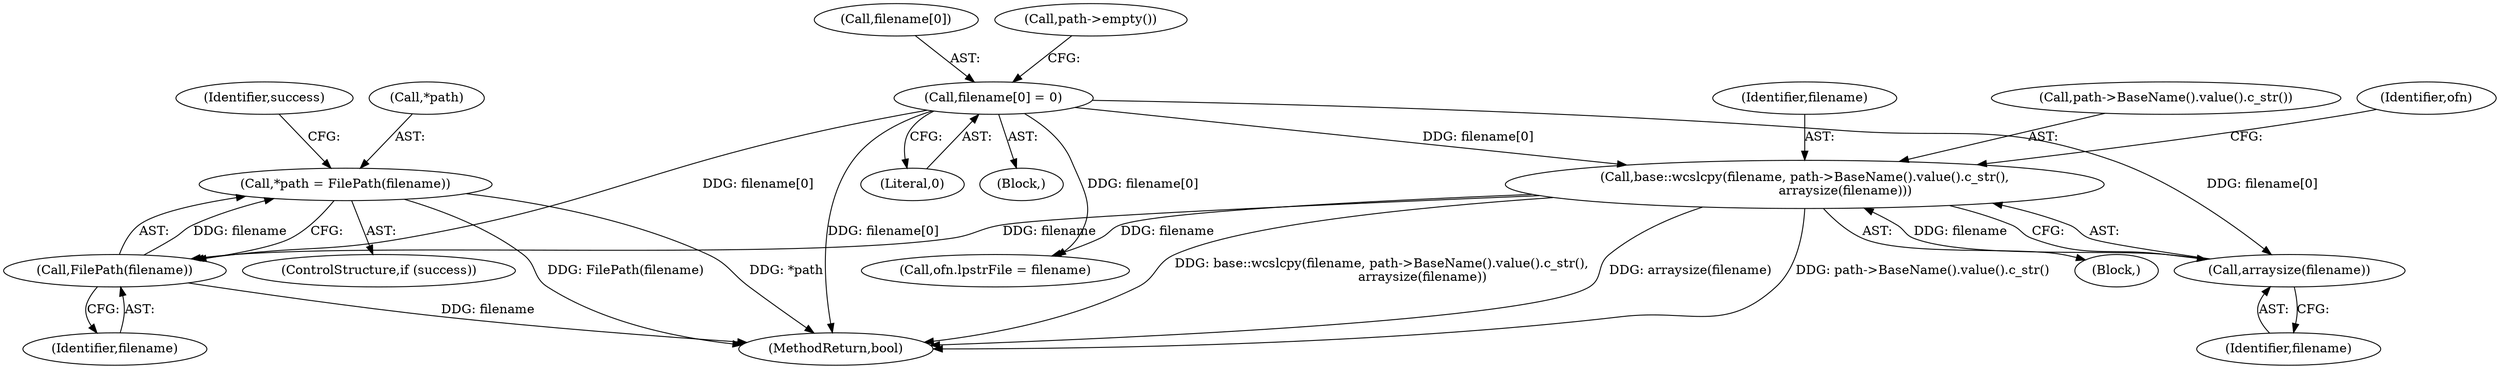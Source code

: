 digraph "0_Chrome_eb7971fdb0c3b76bacfb77c1ecc76459ef481f17@pointer" {
"1000211" [label="(Call,*path = FilePath(filename))"];
"1000214" [label="(Call,FilePath(filename))"];
"1000124" [label="(Call,filename[0] = 0)"];
"1000171" [label="(Call,base::wcslcpy(filename, path->BaseName().value().c_str(),\n                    arraysize(filename)))"];
"1000174" [label="(Call,arraysize(filename))"];
"1000173" [label="(Call,path->BaseName().value().c_str())"];
"1000218" [label="(MethodReturn,bool)"];
"1000125" [label="(Call,filename[0])"];
"1000176" [label="(Call,ofn.lpstrFile = filename)"];
"1000175" [label="(Identifier,filename)"];
"1000132" [label="(Call,path->empty())"];
"1000217" [label="(Identifier,success)"];
"1000171" [label="(Call,base::wcslcpy(filename, path->BaseName().value().c_str(),\n                    arraysize(filename)))"];
"1000215" [label="(Identifier,filename)"];
"1000124" [label="(Call,filename[0] = 0)"];
"1000128" [label="(Literal,0)"];
"1000162" [label="(Block,)"];
"1000211" [label="(Call,*path = FilePath(filename))"];
"1000214" [label="(Call,FilePath(filename))"];
"1000178" [label="(Identifier,ofn)"];
"1000172" [label="(Identifier,filename)"];
"1000105" [label="(Block,)"];
"1000209" [label="(ControlStructure,if (success))"];
"1000174" [label="(Call,arraysize(filename))"];
"1000212" [label="(Call,*path)"];
"1000211" -> "1000209"  [label="AST: "];
"1000211" -> "1000214"  [label="CFG: "];
"1000212" -> "1000211"  [label="AST: "];
"1000214" -> "1000211"  [label="AST: "];
"1000217" -> "1000211"  [label="CFG: "];
"1000211" -> "1000218"  [label="DDG: *path"];
"1000211" -> "1000218"  [label="DDG: FilePath(filename)"];
"1000214" -> "1000211"  [label="DDG: filename"];
"1000214" -> "1000215"  [label="CFG: "];
"1000215" -> "1000214"  [label="AST: "];
"1000214" -> "1000218"  [label="DDG: filename"];
"1000124" -> "1000214"  [label="DDG: filename[0]"];
"1000171" -> "1000214"  [label="DDG: filename"];
"1000124" -> "1000105"  [label="AST: "];
"1000124" -> "1000128"  [label="CFG: "];
"1000125" -> "1000124"  [label="AST: "];
"1000128" -> "1000124"  [label="AST: "];
"1000132" -> "1000124"  [label="CFG: "];
"1000124" -> "1000218"  [label="DDG: filename[0]"];
"1000124" -> "1000171"  [label="DDG: filename[0]"];
"1000124" -> "1000174"  [label="DDG: filename[0]"];
"1000124" -> "1000176"  [label="DDG: filename[0]"];
"1000171" -> "1000162"  [label="AST: "];
"1000171" -> "1000174"  [label="CFG: "];
"1000172" -> "1000171"  [label="AST: "];
"1000173" -> "1000171"  [label="AST: "];
"1000174" -> "1000171"  [label="AST: "];
"1000178" -> "1000171"  [label="CFG: "];
"1000171" -> "1000218"  [label="DDG: path->BaseName().value().c_str()"];
"1000171" -> "1000218"  [label="DDG: base::wcslcpy(filename, path->BaseName().value().c_str(),\n                    arraysize(filename))"];
"1000171" -> "1000218"  [label="DDG: arraysize(filename)"];
"1000174" -> "1000171"  [label="DDG: filename"];
"1000171" -> "1000176"  [label="DDG: filename"];
"1000174" -> "1000175"  [label="CFG: "];
"1000175" -> "1000174"  [label="AST: "];
}
